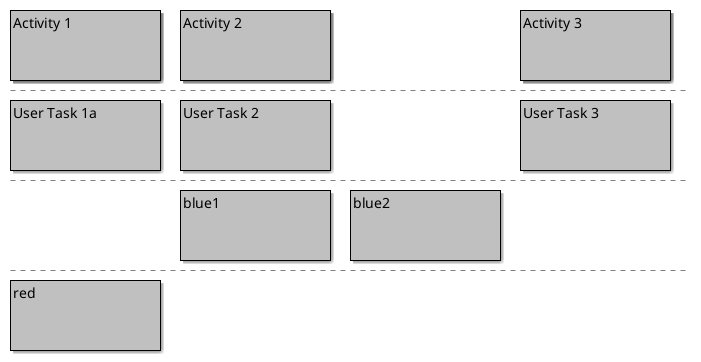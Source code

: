 {
  "sha1": "10991xd753307gie7yf5xlr8e8shmeq",
  "insertion": {
    "when": "2024-05-30T20:48:19.518Z",
    "url": "https://github.com/plantuml/plantuml/issues/423",
    "user": "plantuml@gmail.com"
  }
}
@startboard
Activity 1
+User Task 1a
+++red

Activity 2
+User Task 2
++blue1
++blue2


Activity 3
+User Task 3
@endboard
